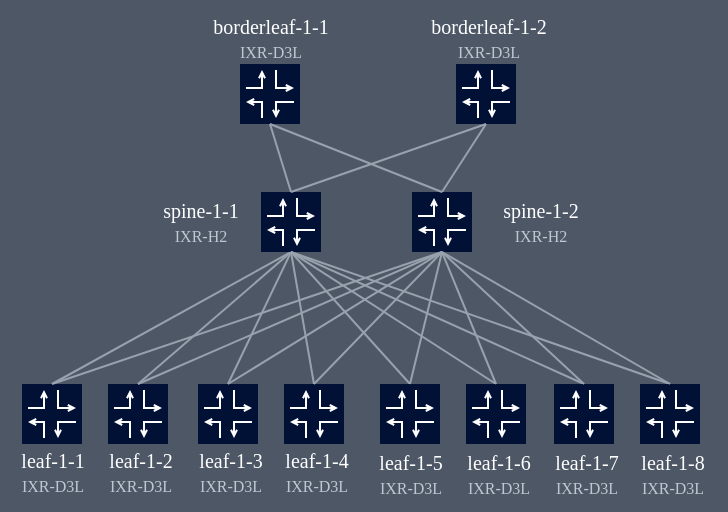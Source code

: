 <mxfile version="24.7.16">
  <diagram name="[0] topology" id="DtRPSw0Q84hj6Syw1lVk">
    <mxGraphModel dx="703" dy="392" grid="1" gridSize="1" guides="1" tooltips="1" connect="1" arrows="1" fold="1" page="1" pageScale="1" pageWidth="3300" pageHeight="4681" background="#4D5766" math="0" shadow="0">
      <root>
        <mxCell id="0" />
        <mxCell id="1" parent="0" />
        <mxCell id="O7J6RxFzi4Y3cEokYbyO-1" style="rounded=0;orthogonalLoop=1;jettySize=auto;html=1;exitX=0.5;exitY=0;exitDx=0;exitDy=0;startSize=6;endArrow=none;endFill=0;endSize=2;fontFamily=Manrope;fontSize=8;strokeColor=#98A2AE;fontSource=https%3A%2F%2Ffonts.googleapis.com%2Fcss%3Ffamily%3DManrope;entryX=0.5;entryY=1;entryDx=0;entryDy=0;" parent="1" source="O7J6RxFzi4Y3cEokYbyO-11" target="O7J6RxFzi4Y3cEokYbyO-23" edge="1">
          <mxGeometry relative="1" as="geometry">
            <mxPoint x="317" y="326" as="sourcePoint" />
            <mxPoint x="354" y="302" as="targetPoint" />
          </mxGeometry>
        </mxCell>
        <mxCell id="O7J6RxFzi4Y3cEokYbyO-2" style="rounded=0;orthogonalLoop=1;jettySize=auto;html=1;exitX=0.5;exitY=0;exitDx=0;exitDy=0;entryX=0.5;entryY=1;entryDx=0;entryDy=0;startSize=6;endArrow=none;endFill=0;endSize=2;fontFamily=Manrope;fontSize=8;strokeColor=#98A2AE;fontSource=https%3A%2F%2Ffonts.googleapis.com%2Fcss%3Ffamily%3DManrope;" parent="1" source="O7J6RxFzi4Y3cEokYbyO-5" target="O7J6RxFzi4Y3cEokYbyO-23" edge="1">
          <mxGeometry relative="1" as="geometry">
            <mxPoint x="319" y="328" as="sourcePoint" />
            <mxPoint x="341" y="304" as="targetPoint" />
          </mxGeometry>
        </mxCell>
        <mxCell id="O7J6RxFzi4Y3cEokYbyO-3" value="&lt;font&gt;leaf-1-1&lt;br&gt;&lt;font color=&quot;#bec8d2&quot; style=&quot;font-size: 8px&quot;&gt;IXR-D3L&lt;/font&gt;&lt;br&gt;&lt;/font&gt;" style="text;html=1;align=center;verticalAlign=middle;resizable=0;points=[];autosize=1;fontSize=10;fontFamily=Google Sans;fontStyle=0;fontColor=#FFFFFF;fontSource=https%3A%2F%2Ffonts.googleapis.com%2Fcss%3Ffamily%3DGoogle%2BSans;" parent="1" vertex="1">
          <mxGeometry x="322" y="383" width="52" height="37" as="geometry" />
        </mxCell>
        <mxCell id="O7J6RxFzi4Y3cEokYbyO-4" value="" style="group;fontFamily=Manrope;fontSource=https%3A%2F%2Ffonts.googleapis.com%2Fcss%3Ffamily%3DManrope;" parent="1" vertex="1" connectable="0">
          <mxGeometry x="376" y="358" width="30" height="30" as="geometry" />
        </mxCell>
        <mxCell id="O7J6RxFzi4Y3cEokYbyO-5" value="" style="whiteSpace=wrap;html=1;aspect=fixed;fillColor=#001135;strokeColor=none;connectable=1;allowArrows=1;fontFamily=Manrope;fontSource=https%3A%2F%2Ffonts.googleapis.com%2Fcss%3Ffamily%3DManrope;" parent="O7J6RxFzi4Y3cEokYbyO-4" vertex="1">
          <mxGeometry width="30" height="30" as="geometry" />
        </mxCell>
        <mxCell id="O7J6RxFzi4Y3cEokYbyO-6" value="" style="endArrow=open;html=1;edgeStyle=orthogonalEdgeStyle;rounded=0;endFill=0;startSize=6;endSize=2;strokeColor=#FFFFFF;fontFamily=Manrope;fontSource=https%3A%2F%2Ffonts.googleapis.com%2Fcss%3Ffamily%3DManrope;" parent="O7J6RxFzi4Y3cEokYbyO-4" edge="1">
          <mxGeometry width="50" height="50" relative="1" as="geometry">
            <mxPoint x="3" y="12" as="sourcePoint" />
            <mxPoint x="11" y="3" as="targetPoint" />
            <Array as="points">
              <mxPoint x="11" y="12" />
            </Array>
          </mxGeometry>
        </mxCell>
        <mxCell id="O7J6RxFzi4Y3cEokYbyO-7" value="" style="endArrow=open;html=1;edgeStyle=orthogonalEdgeStyle;rounded=0;endFill=0;startSize=6;endSize=2;strokeColor=#FFFFFF;fontFamily=Manrope;fontSource=https%3A%2F%2Ffonts.googleapis.com%2Fcss%3Ffamily%3DManrope;" parent="O7J6RxFzi4Y3cEokYbyO-4" edge="1">
          <mxGeometry width="50" height="50" relative="1" as="geometry">
            <mxPoint x="11" y="27" as="sourcePoint" />
            <mxPoint x="3" y="19" as="targetPoint" />
            <Array as="points">
              <mxPoint x="11" y="19" />
            </Array>
          </mxGeometry>
        </mxCell>
        <mxCell id="O7J6RxFzi4Y3cEokYbyO-8" value="" style="endArrow=open;html=1;edgeStyle=orthogonalEdgeStyle;rounded=0;endFill=0;startSize=6;endSize=2;strokeColor=#FFFFFF;fontFamily=Manrope;fontSource=https%3A%2F%2Ffonts.googleapis.com%2Fcss%3Ffamily%3DManrope;" parent="O7J6RxFzi4Y3cEokYbyO-4" edge="1">
          <mxGeometry width="50" height="50" relative="1" as="geometry">
            <mxPoint x="18" y="3" as="sourcePoint" />
            <mxPoint x="27" y="12" as="targetPoint" />
            <Array as="points">
              <mxPoint x="18" y="12" />
            </Array>
          </mxGeometry>
        </mxCell>
        <mxCell id="O7J6RxFzi4Y3cEokYbyO-9" value="" style="endArrow=open;html=1;edgeStyle=orthogonalEdgeStyle;rounded=0;endFill=0;startSize=6;endSize=2;strokeColor=#FFFFFF;fontFamily=Manrope;fontSource=https%3A%2F%2Ffonts.googleapis.com%2Fcss%3Ffamily%3DManrope;" parent="O7J6RxFzi4Y3cEokYbyO-4" edge="1">
          <mxGeometry width="50" height="50" relative="1" as="geometry">
            <mxPoint x="27" y="19" as="sourcePoint" />
            <mxPoint x="18" y="27" as="targetPoint" />
            <Array as="points">
              <mxPoint x="18" y="19" />
            </Array>
          </mxGeometry>
        </mxCell>
        <mxCell id="O7J6RxFzi4Y3cEokYbyO-10" value="" style="group" parent="1" vertex="1" connectable="0">
          <mxGeometry x="333" y="358" width="30" height="30" as="geometry" />
        </mxCell>
        <mxCell id="O7J6RxFzi4Y3cEokYbyO-11" value="" style="whiteSpace=wrap;html=1;aspect=fixed;fillColor=#001135;strokeColor=none;connectable=1;allowArrows=1;fontFamily=Manrope;fontSource=https%3A%2F%2Ffonts.googleapis.com%2Fcss%3Ffamily%3DManrope;" parent="O7J6RxFzi4Y3cEokYbyO-10" vertex="1">
          <mxGeometry width="30" height="30" as="geometry" />
        </mxCell>
        <mxCell id="O7J6RxFzi4Y3cEokYbyO-12" value="" style="endArrow=open;html=1;edgeStyle=orthogonalEdgeStyle;rounded=0;endFill=0;startSize=6;endSize=2;strokeColor=#FFFFFF;fontFamily=Manrope;fontSource=https%3A%2F%2Ffonts.googleapis.com%2Fcss%3Ffamily%3DManrope;" parent="O7J6RxFzi4Y3cEokYbyO-10" edge="1">
          <mxGeometry width="50" height="50" as="geometry">
            <mxPoint x="3" y="12" as="sourcePoint" />
            <mxPoint x="11" y="3" as="targetPoint" />
            <Array as="points">
              <mxPoint x="11" y="12" />
            </Array>
          </mxGeometry>
        </mxCell>
        <mxCell id="O7J6RxFzi4Y3cEokYbyO-13" value="" style="endArrow=open;html=1;edgeStyle=orthogonalEdgeStyle;rounded=0;endFill=0;startSize=6;endSize=2;strokeColor=#FFFFFF;fontFamily=Manrope;fontSource=https%3A%2F%2Ffonts.googleapis.com%2Fcss%3Ffamily%3DManrope;" parent="O7J6RxFzi4Y3cEokYbyO-10" edge="1">
          <mxGeometry width="50" height="50" as="geometry">
            <mxPoint x="11" y="27" as="sourcePoint" />
            <mxPoint x="3" y="19" as="targetPoint" />
            <Array as="points">
              <mxPoint x="11" y="19" />
            </Array>
          </mxGeometry>
        </mxCell>
        <mxCell id="O7J6RxFzi4Y3cEokYbyO-14" value="" style="endArrow=open;html=1;edgeStyle=orthogonalEdgeStyle;rounded=0;endFill=0;startSize=6;endSize=2;strokeColor=#FFFFFF;fontFamily=Manrope;fontSource=https%3A%2F%2Ffonts.googleapis.com%2Fcss%3Ffamily%3DManrope;" parent="O7J6RxFzi4Y3cEokYbyO-10" edge="1">
          <mxGeometry width="50" height="50" as="geometry">
            <mxPoint x="18" y="3" as="sourcePoint" />
            <mxPoint x="27" y="12" as="targetPoint" />
            <Array as="points">
              <mxPoint x="18" y="12" />
            </Array>
          </mxGeometry>
        </mxCell>
        <mxCell id="O7J6RxFzi4Y3cEokYbyO-15" value="" style="endArrow=open;html=1;edgeStyle=orthogonalEdgeStyle;rounded=0;endFill=0;startSize=6;endSize=2;strokeColor=#FFFFFF;fontFamily=Manrope;fontSource=https%3A%2F%2Ffonts.googleapis.com%2Fcss%3Ffamily%3DManrope;" parent="O7J6RxFzi4Y3cEokYbyO-10" edge="1">
          <mxGeometry width="50" height="50" as="geometry">
            <mxPoint x="27" y="19" as="sourcePoint" />
            <mxPoint x="18" y="27" as="targetPoint" />
            <Array as="points">
              <mxPoint x="18" y="19" />
            </Array>
          </mxGeometry>
        </mxCell>
        <mxCell id="O7J6RxFzi4Y3cEokYbyO-16" value="&lt;font&gt;leaf-1-2&lt;br&gt;&lt;font color=&quot;#bec8d2&quot; style=&quot;font-size: 8px&quot;&gt;IXR-D3L&lt;/font&gt;&lt;br&gt;&lt;/font&gt;" style="text;html=1;align=center;verticalAlign=middle;resizable=0;points=[];autosize=1;fontSize=10;fontFamily=Google Sans;fontStyle=0;fontColor=#FFFFFF;fontSource=https%3A%2F%2Ffonts.googleapis.com%2Fcss%3Ffamily%3DGoogle%2BSans;" parent="1" vertex="1">
          <mxGeometry x="365" y="383" width="53" height="37" as="geometry" />
        </mxCell>
        <mxCell id="O7J6RxFzi4Y3cEokYbyO-17" value="&lt;font&gt;spine-1-1&lt;br&gt;&lt;span style=&quot;color: rgb(190 , 200 , 210)&quot;&gt;&lt;font style=&quot;font-size: 8px&quot;&gt;IXR-H2&lt;/font&gt;&lt;/span&gt;&lt;br&gt;&lt;/font&gt;" style="text;html=1;align=center;verticalAlign=middle;resizable=0;points=[];autosize=1;fontSize=10;fontFamily=Google Sans;fontStyle=0;fontColor=#FFFFFF;connectable=0;fontSource=https%3A%2F%2Ffonts.googleapis.com%2Fcss%3Ffamily%3DGoogle%2BSans;" parent="1" vertex="1">
          <mxGeometry x="392" y="258.5" width="59" height="37" as="geometry" />
        </mxCell>
        <mxCell id="O7J6RxFzi4Y3cEokYbyO-22" value="" style="group;fontFamily=Manrope;fontSource=https%3A%2F%2Ffonts.googleapis.com%2Fcss%3Ffamily%3DManrope;" parent="1" vertex="1" connectable="0">
          <mxGeometry x="452.5" y="262" width="30" height="30" as="geometry" />
        </mxCell>
        <mxCell id="O7J6RxFzi4Y3cEokYbyO-23" value="" style="whiteSpace=wrap;html=1;aspect=fixed;fillColor=#001135;strokeColor=none;connectable=1;allowArrows=1;fontFamily=Manrope;fontSource=https%3A%2F%2Ffonts.googleapis.com%2Fcss%3Ffamily%3DManrope;" parent="O7J6RxFzi4Y3cEokYbyO-22" vertex="1">
          <mxGeometry width="30" height="30" as="geometry" />
        </mxCell>
        <mxCell id="O7J6RxFzi4Y3cEokYbyO-24" value="" style="endArrow=open;html=1;edgeStyle=orthogonalEdgeStyle;rounded=0;endFill=0;startSize=6;endSize=2;strokeColor=#FFFFFF;fontFamily=Manrope;fontSource=https%3A%2F%2Ffonts.googleapis.com%2Fcss%3Ffamily%3DManrope;" parent="O7J6RxFzi4Y3cEokYbyO-22" edge="1">
          <mxGeometry width="50" height="50" relative="1" as="geometry">
            <mxPoint x="3" y="12" as="sourcePoint" />
            <mxPoint x="11" y="3" as="targetPoint" />
            <Array as="points">
              <mxPoint x="11" y="12" />
            </Array>
          </mxGeometry>
        </mxCell>
        <mxCell id="O7J6RxFzi4Y3cEokYbyO-25" value="" style="endArrow=open;html=1;edgeStyle=orthogonalEdgeStyle;rounded=0;endFill=0;startSize=6;endSize=2;strokeColor=#FFFFFF;fontFamily=Manrope;fontSource=https%3A%2F%2Ffonts.googleapis.com%2Fcss%3Ffamily%3DManrope;" parent="O7J6RxFzi4Y3cEokYbyO-22" edge="1">
          <mxGeometry width="50" height="50" relative="1" as="geometry">
            <mxPoint x="11" y="27" as="sourcePoint" />
            <mxPoint x="3" y="19" as="targetPoint" />
            <Array as="points">
              <mxPoint x="11" y="19" />
            </Array>
          </mxGeometry>
        </mxCell>
        <mxCell id="O7J6RxFzi4Y3cEokYbyO-26" value="" style="endArrow=open;html=1;edgeStyle=orthogonalEdgeStyle;rounded=0;endFill=0;startSize=6;endSize=2;strokeColor=#FFFFFF;fontFamily=Manrope;fontSource=https%3A%2F%2Ffonts.googleapis.com%2Fcss%3Ffamily%3DManrope;" parent="O7J6RxFzi4Y3cEokYbyO-22" edge="1">
          <mxGeometry width="50" height="50" relative="1" as="geometry">
            <mxPoint x="18" y="3" as="sourcePoint" />
            <mxPoint x="27" y="12" as="targetPoint" />
            <Array as="points">
              <mxPoint x="18" y="12" />
            </Array>
          </mxGeometry>
        </mxCell>
        <mxCell id="O7J6RxFzi4Y3cEokYbyO-27" value="" style="endArrow=open;html=1;edgeStyle=orthogonalEdgeStyle;rounded=0;endFill=0;startSize=6;endSize=2;strokeColor=#FFFFFF;fontFamily=Manrope;fontSource=https%3A%2F%2Ffonts.googleapis.com%2Fcss%3Ffamily%3DManrope;" parent="O7J6RxFzi4Y3cEokYbyO-22" edge="1">
          <mxGeometry width="50" height="50" relative="1" as="geometry">
            <mxPoint x="27" y="19" as="sourcePoint" />
            <mxPoint x="18" y="27" as="targetPoint" />
            <Array as="points">
              <mxPoint x="18" y="19" />
            </Array>
          </mxGeometry>
        </mxCell>
        <mxCell id="PKN2uMzNFS85pz4shLRP-1" value="&lt;font&gt;spine-1-2&lt;br&gt;&lt;span style=&quot;color: rgb(190 , 200 , 210)&quot;&gt;&lt;font style=&quot;font-size: 8px&quot;&gt;IXR-H2&lt;/font&gt;&lt;/span&gt;&lt;br&gt;&lt;/font&gt;" style="text;html=1;align=center;verticalAlign=middle;resizable=0;points=[];autosize=1;fontSize=10;fontFamily=Google Sans;fontStyle=0;fontColor=#FFFFFF;connectable=0;fontSource=https%3A%2F%2Ffonts.googleapis.com%2Fcss%3Ffamily%3DGoogle%2BSans;" vertex="1" parent="1">
          <mxGeometry x="561" y="258.5" width="61" height="37" as="geometry" />
        </mxCell>
        <mxCell id="PKN2uMzNFS85pz4shLRP-2" value="" style="group;fontFamily=Manrope;fontSource=https%3A%2F%2Ffonts.googleapis.com%2Fcss%3Ffamily%3DManrope;" vertex="1" connectable="0" parent="1">
          <mxGeometry x="528" y="262" width="30" height="30" as="geometry" />
        </mxCell>
        <mxCell id="PKN2uMzNFS85pz4shLRP-3" value="" style="whiteSpace=wrap;html=1;aspect=fixed;fillColor=#001135;strokeColor=none;connectable=1;allowArrows=1;fontFamily=Manrope;fontSource=https%3A%2F%2Ffonts.googleapis.com%2Fcss%3Ffamily%3DManrope;" vertex="1" parent="PKN2uMzNFS85pz4shLRP-2">
          <mxGeometry width="30" height="30" as="geometry" />
        </mxCell>
        <mxCell id="PKN2uMzNFS85pz4shLRP-4" value="" style="endArrow=open;html=1;edgeStyle=orthogonalEdgeStyle;rounded=0;endFill=0;startSize=6;endSize=2;strokeColor=#FFFFFF;fontFamily=Manrope;fontSource=https%3A%2F%2Ffonts.googleapis.com%2Fcss%3Ffamily%3DManrope;" edge="1" parent="PKN2uMzNFS85pz4shLRP-2">
          <mxGeometry width="50" height="50" relative="1" as="geometry">
            <mxPoint x="3" y="12" as="sourcePoint" />
            <mxPoint x="11" y="3" as="targetPoint" />
            <Array as="points">
              <mxPoint x="11" y="12" />
            </Array>
          </mxGeometry>
        </mxCell>
        <mxCell id="PKN2uMzNFS85pz4shLRP-5" value="" style="endArrow=open;html=1;edgeStyle=orthogonalEdgeStyle;rounded=0;endFill=0;startSize=6;endSize=2;strokeColor=#FFFFFF;fontFamily=Manrope;fontSource=https%3A%2F%2Ffonts.googleapis.com%2Fcss%3Ffamily%3DManrope;" edge="1" parent="PKN2uMzNFS85pz4shLRP-2">
          <mxGeometry width="50" height="50" relative="1" as="geometry">
            <mxPoint x="11" y="27" as="sourcePoint" />
            <mxPoint x="3" y="19" as="targetPoint" />
            <Array as="points">
              <mxPoint x="11" y="19" />
            </Array>
          </mxGeometry>
        </mxCell>
        <mxCell id="PKN2uMzNFS85pz4shLRP-6" value="" style="endArrow=open;html=1;edgeStyle=orthogonalEdgeStyle;rounded=0;endFill=0;startSize=6;endSize=2;strokeColor=#FFFFFF;fontFamily=Manrope;fontSource=https%3A%2F%2Ffonts.googleapis.com%2Fcss%3Ffamily%3DManrope;" edge="1" parent="PKN2uMzNFS85pz4shLRP-2">
          <mxGeometry width="50" height="50" relative="1" as="geometry">
            <mxPoint x="18" y="3" as="sourcePoint" />
            <mxPoint x="27" y="12" as="targetPoint" />
            <Array as="points">
              <mxPoint x="18" y="12" />
            </Array>
          </mxGeometry>
        </mxCell>
        <mxCell id="PKN2uMzNFS85pz4shLRP-7" value="" style="endArrow=open;html=1;edgeStyle=orthogonalEdgeStyle;rounded=0;endFill=0;startSize=6;endSize=2;strokeColor=#FFFFFF;fontFamily=Manrope;fontSource=https%3A%2F%2Ffonts.googleapis.com%2Fcss%3Ffamily%3DManrope;" edge="1" parent="PKN2uMzNFS85pz4shLRP-2">
          <mxGeometry width="50" height="50" relative="1" as="geometry">
            <mxPoint x="27" y="19" as="sourcePoint" />
            <mxPoint x="18" y="27" as="targetPoint" />
            <Array as="points">
              <mxPoint x="18" y="19" />
            </Array>
          </mxGeometry>
        </mxCell>
        <mxCell id="PKN2uMzNFS85pz4shLRP-22" style="rounded=0;orthogonalLoop=1;jettySize=auto;html=1;exitX=0.5;exitY=0;exitDx=0;exitDy=0;startSize=6;endArrow=none;endFill=0;endSize=2;fontFamily=Manrope;fontSize=8;strokeColor=#98A2AE;fontSource=https%3A%2F%2Ffonts.googleapis.com%2Fcss%3Ffamily%3DManrope;entryX=0.5;entryY=1;entryDx=0;entryDy=0;" edge="1" parent="1" source="PKN2uMzNFS85pz4shLRP-32" target="O7J6RxFzi4Y3cEokYbyO-23">
          <mxGeometry relative="1" as="geometry">
            <mxPoint x="409" y="326" as="sourcePoint" />
            <mxPoint x="465" y="302" as="targetPoint" />
          </mxGeometry>
        </mxCell>
        <mxCell id="PKN2uMzNFS85pz4shLRP-23" style="rounded=0;orthogonalLoop=1;jettySize=auto;html=1;exitX=0.5;exitY=0;exitDx=0;exitDy=0;entryX=0.5;entryY=1;entryDx=0;entryDy=0;startSize=6;endArrow=none;endFill=0;endSize=2;fontFamily=Manrope;fontSize=8;strokeColor=#98A2AE;fontSource=https%3A%2F%2Ffonts.googleapis.com%2Fcss%3Ffamily%3DManrope;" edge="1" parent="1" source="PKN2uMzNFS85pz4shLRP-26" target="O7J6RxFzi4Y3cEokYbyO-23">
          <mxGeometry relative="1" as="geometry">
            <mxPoint x="411" y="328" as="sourcePoint" />
            <mxPoint x="465" y="302" as="targetPoint" />
          </mxGeometry>
        </mxCell>
        <mxCell id="PKN2uMzNFS85pz4shLRP-24" value="&lt;font&gt;leaf-1-3&lt;br&gt;&lt;font color=&quot;#bec8d2&quot; style=&quot;font-size: 8px&quot;&gt;IXR-D3L&lt;/font&gt;&lt;br&gt;&lt;/font&gt;" style="text;html=1;align=center;verticalAlign=middle;resizable=0;points=[];autosize=1;fontSize=10;fontFamily=Google Sans;fontStyle=0;fontColor=#FFFFFF;fontSource=https%3A%2F%2Ffonts.googleapis.com%2Fcss%3Ffamily%3DGoogle%2BSans;" vertex="1" parent="1">
          <mxGeometry x="410" y="383" width="53" height="37" as="geometry" />
        </mxCell>
        <mxCell id="PKN2uMzNFS85pz4shLRP-25" value="" style="group;fontFamily=Manrope;fontSource=https%3A%2F%2Ffonts.googleapis.com%2Fcss%3Ffamily%3DManrope;" vertex="1" connectable="0" parent="1">
          <mxGeometry x="464" y="358" width="30" height="30" as="geometry" />
        </mxCell>
        <mxCell id="PKN2uMzNFS85pz4shLRP-26" value="" style="whiteSpace=wrap;html=1;aspect=fixed;fillColor=#001135;strokeColor=none;connectable=1;allowArrows=1;fontFamily=Manrope;fontSource=https%3A%2F%2Ffonts.googleapis.com%2Fcss%3Ffamily%3DManrope;" vertex="1" parent="PKN2uMzNFS85pz4shLRP-25">
          <mxGeometry width="30" height="30" as="geometry" />
        </mxCell>
        <mxCell id="PKN2uMzNFS85pz4shLRP-27" value="" style="endArrow=open;html=1;edgeStyle=orthogonalEdgeStyle;rounded=0;endFill=0;startSize=6;endSize=2;strokeColor=#FFFFFF;fontFamily=Manrope;fontSource=https%3A%2F%2Ffonts.googleapis.com%2Fcss%3Ffamily%3DManrope;" edge="1" parent="PKN2uMzNFS85pz4shLRP-25">
          <mxGeometry width="50" height="50" relative="1" as="geometry">
            <mxPoint x="3" y="12" as="sourcePoint" />
            <mxPoint x="11" y="3" as="targetPoint" />
            <Array as="points">
              <mxPoint x="11" y="12" />
            </Array>
          </mxGeometry>
        </mxCell>
        <mxCell id="PKN2uMzNFS85pz4shLRP-28" value="" style="endArrow=open;html=1;edgeStyle=orthogonalEdgeStyle;rounded=0;endFill=0;startSize=6;endSize=2;strokeColor=#FFFFFF;fontFamily=Manrope;fontSource=https%3A%2F%2Ffonts.googleapis.com%2Fcss%3Ffamily%3DManrope;" edge="1" parent="PKN2uMzNFS85pz4shLRP-25">
          <mxGeometry width="50" height="50" relative="1" as="geometry">
            <mxPoint x="11" y="27" as="sourcePoint" />
            <mxPoint x="3" y="19" as="targetPoint" />
            <Array as="points">
              <mxPoint x="11" y="19" />
            </Array>
          </mxGeometry>
        </mxCell>
        <mxCell id="PKN2uMzNFS85pz4shLRP-29" value="" style="endArrow=open;html=1;edgeStyle=orthogonalEdgeStyle;rounded=0;endFill=0;startSize=6;endSize=2;strokeColor=#FFFFFF;fontFamily=Manrope;fontSource=https%3A%2F%2Ffonts.googleapis.com%2Fcss%3Ffamily%3DManrope;" edge="1" parent="PKN2uMzNFS85pz4shLRP-25">
          <mxGeometry width="50" height="50" relative="1" as="geometry">
            <mxPoint x="18" y="3" as="sourcePoint" />
            <mxPoint x="27" y="12" as="targetPoint" />
            <Array as="points">
              <mxPoint x="18" y="12" />
            </Array>
          </mxGeometry>
        </mxCell>
        <mxCell id="PKN2uMzNFS85pz4shLRP-30" value="" style="endArrow=open;html=1;edgeStyle=orthogonalEdgeStyle;rounded=0;endFill=0;startSize=6;endSize=2;strokeColor=#FFFFFF;fontFamily=Manrope;fontSource=https%3A%2F%2Ffonts.googleapis.com%2Fcss%3Ffamily%3DManrope;" edge="1" parent="PKN2uMzNFS85pz4shLRP-25">
          <mxGeometry width="50" height="50" relative="1" as="geometry">
            <mxPoint x="27" y="19" as="sourcePoint" />
            <mxPoint x="18" y="27" as="targetPoint" />
            <Array as="points">
              <mxPoint x="18" y="19" />
            </Array>
          </mxGeometry>
        </mxCell>
        <mxCell id="PKN2uMzNFS85pz4shLRP-31" value="" style="group" vertex="1" connectable="0" parent="1">
          <mxGeometry x="421" y="358" width="30" height="30" as="geometry" />
        </mxCell>
        <mxCell id="PKN2uMzNFS85pz4shLRP-32" value="" style="whiteSpace=wrap;html=1;aspect=fixed;fillColor=#001135;strokeColor=none;connectable=1;allowArrows=1;fontFamily=Manrope;fontSource=https%3A%2F%2Ffonts.googleapis.com%2Fcss%3Ffamily%3DManrope;" vertex="1" parent="PKN2uMzNFS85pz4shLRP-31">
          <mxGeometry width="30" height="30" as="geometry" />
        </mxCell>
        <mxCell id="PKN2uMzNFS85pz4shLRP-33" value="" style="endArrow=open;html=1;edgeStyle=orthogonalEdgeStyle;rounded=0;endFill=0;startSize=6;endSize=2;strokeColor=#FFFFFF;fontFamily=Manrope;fontSource=https%3A%2F%2Ffonts.googleapis.com%2Fcss%3Ffamily%3DManrope;" edge="1" parent="PKN2uMzNFS85pz4shLRP-31">
          <mxGeometry width="50" height="50" as="geometry">
            <mxPoint x="3" y="12" as="sourcePoint" />
            <mxPoint x="11" y="3" as="targetPoint" />
            <Array as="points">
              <mxPoint x="11" y="12" />
            </Array>
          </mxGeometry>
        </mxCell>
        <mxCell id="PKN2uMzNFS85pz4shLRP-34" value="" style="endArrow=open;html=1;edgeStyle=orthogonalEdgeStyle;rounded=0;endFill=0;startSize=6;endSize=2;strokeColor=#FFFFFF;fontFamily=Manrope;fontSource=https%3A%2F%2Ffonts.googleapis.com%2Fcss%3Ffamily%3DManrope;" edge="1" parent="PKN2uMzNFS85pz4shLRP-31">
          <mxGeometry width="50" height="50" as="geometry">
            <mxPoint x="11" y="27" as="sourcePoint" />
            <mxPoint x="3" y="19" as="targetPoint" />
            <Array as="points">
              <mxPoint x="11" y="19" />
            </Array>
          </mxGeometry>
        </mxCell>
        <mxCell id="PKN2uMzNFS85pz4shLRP-35" value="" style="endArrow=open;html=1;edgeStyle=orthogonalEdgeStyle;rounded=0;endFill=0;startSize=6;endSize=2;strokeColor=#FFFFFF;fontFamily=Manrope;fontSource=https%3A%2F%2Ffonts.googleapis.com%2Fcss%3Ffamily%3DManrope;" edge="1" parent="PKN2uMzNFS85pz4shLRP-31">
          <mxGeometry width="50" height="50" as="geometry">
            <mxPoint x="18" y="3" as="sourcePoint" />
            <mxPoint x="27" y="12" as="targetPoint" />
            <Array as="points">
              <mxPoint x="18" y="12" />
            </Array>
          </mxGeometry>
        </mxCell>
        <mxCell id="PKN2uMzNFS85pz4shLRP-36" value="" style="endArrow=open;html=1;edgeStyle=orthogonalEdgeStyle;rounded=0;endFill=0;startSize=6;endSize=2;strokeColor=#FFFFFF;fontFamily=Manrope;fontSource=https%3A%2F%2Ffonts.googleapis.com%2Fcss%3Ffamily%3DManrope;" edge="1" parent="PKN2uMzNFS85pz4shLRP-31">
          <mxGeometry width="50" height="50" as="geometry">
            <mxPoint x="27" y="19" as="sourcePoint" />
            <mxPoint x="18" y="27" as="targetPoint" />
            <Array as="points">
              <mxPoint x="18" y="19" />
            </Array>
          </mxGeometry>
        </mxCell>
        <mxCell id="PKN2uMzNFS85pz4shLRP-37" value="&lt;font&gt;leaf-1-4&lt;br&gt;&lt;font color=&quot;#bec8d2&quot; style=&quot;font-size: 8px&quot;&gt;IXR-D3L&lt;/font&gt;&lt;br&gt;&lt;/font&gt;" style="text;html=1;align=center;verticalAlign=middle;resizable=0;points=[];autosize=1;fontSize=10;fontFamily=Google Sans;fontStyle=0;fontColor=#FFFFFF;fontSource=https%3A%2F%2Ffonts.googleapis.com%2Fcss%3Ffamily%3DGoogle%2BSans;" vertex="1" parent="1">
          <mxGeometry x="453" y="383" width="54" height="37" as="geometry" />
        </mxCell>
        <mxCell id="PKN2uMzNFS85pz4shLRP-38" style="rounded=0;orthogonalLoop=1;jettySize=auto;html=1;exitX=0.5;exitY=0;exitDx=0;exitDy=0;startSize=6;endArrow=none;endFill=0;endSize=2;fontFamily=Manrope;fontSize=8;strokeColor=#98A2AE;fontSource=https%3A%2F%2Ffonts.googleapis.com%2Fcss%3Ffamily%3DManrope;entryX=0.5;entryY=1;entryDx=0;entryDy=0;" edge="1" parent="1" source="PKN2uMzNFS85pz4shLRP-48" target="O7J6RxFzi4Y3cEokYbyO-23">
          <mxGeometry relative="1" as="geometry">
            <mxPoint x="505" y="327" as="sourcePoint" />
            <mxPoint x="561" y="303" as="targetPoint" />
          </mxGeometry>
        </mxCell>
        <mxCell id="PKN2uMzNFS85pz4shLRP-39" style="rounded=0;orthogonalLoop=1;jettySize=auto;html=1;exitX=0.5;exitY=0;exitDx=0;exitDy=0;entryX=0.5;entryY=1;entryDx=0;entryDy=0;startSize=6;endArrow=none;endFill=0;endSize=2;fontFamily=Manrope;fontSize=8;strokeColor=#98A2AE;fontSource=https%3A%2F%2Ffonts.googleapis.com%2Fcss%3Ffamily%3DManrope;" edge="1" parent="1" source="PKN2uMzNFS85pz4shLRP-42" target="O7J6RxFzi4Y3cEokYbyO-23">
          <mxGeometry relative="1" as="geometry">
            <mxPoint x="507" y="329" as="sourcePoint" />
            <mxPoint x="561" y="303" as="targetPoint" />
          </mxGeometry>
        </mxCell>
        <mxCell id="PKN2uMzNFS85pz4shLRP-40" value="&lt;font&gt;leaf-1-5&lt;br&gt;&lt;font color=&quot;#bec8d2&quot; style=&quot;font-size: 8px&quot;&gt;IXR-D3L&lt;/font&gt;&lt;br&gt;&lt;/font&gt;" style="text;html=1;align=center;verticalAlign=middle;resizable=0;points=[];autosize=1;fontSize=10;fontFamily=Google Sans;fontStyle=0;fontColor=#FFFFFF;fontSource=https%3A%2F%2Ffonts.googleapis.com%2Fcss%3Ffamily%3DGoogle%2BSans;" vertex="1" parent="1">
          <mxGeometry x="500" y="384" width="54" height="37" as="geometry" />
        </mxCell>
        <mxCell id="PKN2uMzNFS85pz4shLRP-41" value="" style="group;fontFamily=Manrope;fontSource=https%3A%2F%2Ffonts.googleapis.com%2Fcss%3Ffamily%3DManrope;" vertex="1" connectable="0" parent="1">
          <mxGeometry x="555" y="358" width="30" height="30" as="geometry" />
        </mxCell>
        <mxCell id="PKN2uMzNFS85pz4shLRP-42" value="" style="whiteSpace=wrap;html=1;aspect=fixed;fillColor=#001135;strokeColor=none;connectable=1;allowArrows=1;fontFamily=Manrope;fontSource=https%3A%2F%2Ffonts.googleapis.com%2Fcss%3Ffamily%3DManrope;" vertex="1" parent="PKN2uMzNFS85pz4shLRP-41">
          <mxGeometry width="30" height="30" as="geometry" />
        </mxCell>
        <mxCell id="PKN2uMzNFS85pz4shLRP-43" value="" style="endArrow=open;html=1;edgeStyle=orthogonalEdgeStyle;rounded=0;endFill=0;startSize=6;endSize=2;strokeColor=#FFFFFF;fontFamily=Manrope;fontSource=https%3A%2F%2Ffonts.googleapis.com%2Fcss%3Ffamily%3DManrope;" edge="1" parent="PKN2uMzNFS85pz4shLRP-41">
          <mxGeometry width="50" height="50" relative="1" as="geometry">
            <mxPoint x="3" y="12" as="sourcePoint" />
            <mxPoint x="11" y="3" as="targetPoint" />
            <Array as="points">
              <mxPoint x="11" y="12" />
            </Array>
          </mxGeometry>
        </mxCell>
        <mxCell id="PKN2uMzNFS85pz4shLRP-44" value="" style="endArrow=open;html=1;edgeStyle=orthogonalEdgeStyle;rounded=0;endFill=0;startSize=6;endSize=2;strokeColor=#FFFFFF;fontFamily=Manrope;fontSource=https%3A%2F%2Ffonts.googleapis.com%2Fcss%3Ffamily%3DManrope;" edge="1" parent="PKN2uMzNFS85pz4shLRP-41">
          <mxGeometry width="50" height="50" relative="1" as="geometry">
            <mxPoint x="11" y="27" as="sourcePoint" />
            <mxPoint x="3" y="19" as="targetPoint" />
            <Array as="points">
              <mxPoint x="11" y="19" />
            </Array>
          </mxGeometry>
        </mxCell>
        <mxCell id="PKN2uMzNFS85pz4shLRP-45" value="" style="endArrow=open;html=1;edgeStyle=orthogonalEdgeStyle;rounded=0;endFill=0;startSize=6;endSize=2;strokeColor=#FFFFFF;fontFamily=Manrope;fontSource=https%3A%2F%2Ffonts.googleapis.com%2Fcss%3Ffamily%3DManrope;" edge="1" parent="PKN2uMzNFS85pz4shLRP-41">
          <mxGeometry width="50" height="50" relative="1" as="geometry">
            <mxPoint x="18" y="3" as="sourcePoint" />
            <mxPoint x="27" y="12" as="targetPoint" />
            <Array as="points">
              <mxPoint x="18" y="12" />
            </Array>
          </mxGeometry>
        </mxCell>
        <mxCell id="PKN2uMzNFS85pz4shLRP-46" value="" style="endArrow=open;html=1;edgeStyle=orthogonalEdgeStyle;rounded=0;endFill=0;startSize=6;endSize=2;strokeColor=#FFFFFF;fontFamily=Manrope;fontSource=https%3A%2F%2Ffonts.googleapis.com%2Fcss%3Ffamily%3DManrope;" edge="1" parent="PKN2uMzNFS85pz4shLRP-41">
          <mxGeometry width="50" height="50" relative="1" as="geometry">
            <mxPoint x="27" y="19" as="sourcePoint" />
            <mxPoint x="18" y="27" as="targetPoint" />
            <Array as="points">
              <mxPoint x="18" y="19" />
            </Array>
          </mxGeometry>
        </mxCell>
        <mxCell id="PKN2uMzNFS85pz4shLRP-47" value="" style="group" vertex="1" connectable="0" parent="1">
          <mxGeometry x="512" y="358" width="30" height="30" as="geometry" />
        </mxCell>
        <mxCell id="PKN2uMzNFS85pz4shLRP-48" value="" style="whiteSpace=wrap;html=1;aspect=fixed;fillColor=#001135;strokeColor=none;connectable=1;allowArrows=1;fontFamily=Manrope;fontSource=https%3A%2F%2Ffonts.googleapis.com%2Fcss%3Ffamily%3DManrope;" vertex="1" parent="PKN2uMzNFS85pz4shLRP-47">
          <mxGeometry width="30" height="30" as="geometry" />
        </mxCell>
        <mxCell id="PKN2uMzNFS85pz4shLRP-49" value="" style="endArrow=open;html=1;edgeStyle=orthogonalEdgeStyle;rounded=0;endFill=0;startSize=6;endSize=2;strokeColor=#FFFFFF;fontFamily=Manrope;fontSource=https%3A%2F%2Ffonts.googleapis.com%2Fcss%3Ffamily%3DManrope;" edge="1" parent="PKN2uMzNFS85pz4shLRP-47">
          <mxGeometry width="50" height="50" as="geometry">
            <mxPoint x="3" y="12" as="sourcePoint" />
            <mxPoint x="11" y="3" as="targetPoint" />
            <Array as="points">
              <mxPoint x="11" y="12" />
            </Array>
          </mxGeometry>
        </mxCell>
        <mxCell id="PKN2uMzNFS85pz4shLRP-50" value="" style="endArrow=open;html=1;edgeStyle=orthogonalEdgeStyle;rounded=0;endFill=0;startSize=6;endSize=2;strokeColor=#FFFFFF;fontFamily=Manrope;fontSource=https%3A%2F%2Ffonts.googleapis.com%2Fcss%3Ffamily%3DManrope;" edge="1" parent="PKN2uMzNFS85pz4shLRP-47">
          <mxGeometry width="50" height="50" as="geometry">
            <mxPoint x="11" y="27" as="sourcePoint" />
            <mxPoint x="3" y="19" as="targetPoint" />
            <Array as="points">
              <mxPoint x="11" y="19" />
            </Array>
          </mxGeometry>
        </mxCell>
        <mxCell id="PKN2uMzNFS85pz4shLRP-51" value="" style="endArrow=open;html=1;edgeStyle=orthogonalEdgeStyle;rounded=0;endFill=0;startSize=6;endSize=2;strokeColor=#FFFFFF;fontFamily=Manrope;fontSource=https%3A%2F%2Ffonts.googleapis.com%2Fcss%3Ffamily%3DManrope;" edge="1" parent="PKN2uMzNFS85pz4shLRP-47">
          <mxGeometry width="50" height="50" as="geometry">
            <mxPoint x="18" y="3" as="sourcePoint" />
            <mxPoint x="27" y="12" as="targetPoint" />
            <Array as="points">
              <mxPoint x="18" y="12" />
            </Array>
          </mxGeometry>
        </mxCell>
        <mxCell id="PKN2uMzNFS85pz4shLRP-52" value="" style="endArrow=open;html=1;edgeStyle=orthogonalEdgeStyle;rounded=0;endFill=0;startSize=6;endSize=2;strokeColor=#FFFFFF;fontFamily=Manrope;fontSource=https%3A%2F%2Ffonts.googleapis.com%2Fcss%3Ffamily%3DManrope;" edge="1" parent="PKN2uMzNFS85pz4shLRP-47">
          <mxGeometry width="50" height="50" as="geometry">
            <mxPoint x="27" y="19" as="sourcePoint" />
            <mxPoint x="18" y="27" as="targetPoint" />
            <Array as="points">
              <mxPoint x="18" y="19" />
            </Array>
          </mxGeometry>
        </mxCell>
        <mxCell id="PKN2uMzNFS85pz4shLRP-53" value="&lt;font&gt;leaf-1-6&lt;br&gt;&lt;font color=&quot;#bec8d2&quot; style=&quot;font-size: 8px&quot;&gt;IXR-D3L&lt;/font&gt;&lt;br&gt;&lt;/font&gt;" style="text;html=1;align=center;verticalAlign=middle;resizable=0;points=[];autosize=1;fontSize=10;fontFamily=Google Sans;fontStyle=0;fontColor=#FFFFFF;fontSource=https%3A%2F%2Ffonts.googleapis.com%2Fcss%3Ffamily%3DGoogle%2BSans;" vertex="1" parent="1">
          <mxGeometry x="544" y="384" width="54" height="37" as="geometry" />
        </mxCell>
        <mxCell id="PKN2uMzNFS85pz4shLRP-54" style="rounded=0;orthogonalLoop=1;jettySize=auto;html=1;exitX=0.5;exitY=0;exitDx=0;exitDy=0;startSize=6;endArrow=none;endFill=0;endSize=2;fontFamily=Manrope;fontSize=8;strokeColor=#98A2AE;fontSource=https%3A%2F%2Ffonts.googleapis.com%2Fcss%3Ffamily%3DManrope;entryX=0.5;entryY=1;entryDx=0;entryDy=0;" edge="1" parent="1" source="PKN2uMzNFS85pz4shLRP-64" target="O7J6RxFzi4Y3cEokYbyO-23">
          <mxGeometry relative="1" as="geometry">
            <mxPoint x="607" y="327" as="sourcePoint" />
            <mxPoint x="663" y="303" as="targetPoint" />
          </mxGeometry>
        </mxCell>
        <mxCell id="PKN2uMzNFS85pz4shLRP-55" style="rounded=0;orthogonalLoop=1;jettySize=auto;html=1;exitX=0.5;exitY=0;exitDx=0;exitDy=0;entryX=0.5;entryY=1;entryDx=0;entryDy=0;startSize=6;endArrow=none;endFill=0;endSize=2;fontFamily=Manrope;fontSize=8;strokeColor=#98A2AE;fontSource=https%3A%2F%2Ffonts.googleapis.com%2Fcss%3Ffamily%3DManrope;" edge="1" parent="1" source="PKN2uMzNFS85pz4shLRP-58" target="O7J6RxFzi4Y3cEokYbyO-23">
          <mxGeometry relative="1" as="geometry">
            <mxPoint x="609" y="329" as="sourcePoint" />
            <mxPoint x="663" y="303" as="targetPoint" />
          </mxGeometry>
        </mxCell>
        <mxCell id="PKN2uMzNFS85pz4shLRP-56" value="&lt;font&gt;leaf-1-7&lt;br&gt;&lt;font color=&quot;#bec8d2&quot; style=&quot;font-size: 8px&quot;&gt;IXR-D3L&lt;/font&gt;&lt;br&gt;&lt;/font&gt;" style="text;html=1;align=center;verticalAlign=middle;resizable=0;points=[];autosize=1;fontSize=10;fontFamily=Google Sans;fontStyle=0;fontColor=#FFFFFF;fontSource=https%3A%2F%2Ffonts.googleapis.com%2Fcss%3Ffamily%3DGoogle%2BSans;" vertex="1" parent="1">
          <mxGeometry x="588" y="384" width="53" height="37" as="geometry" />
        </mxCell>
        <mxCell id="PKN2uMzNFS85pz4shLRP-57" value="" style="group;fontFamily=Manrope;fontSource=https%3A%2F%2Ffonts.googleapis.com%2Fcss%3Ffamily%3DManrope;" vertex="1" connectable="0" parent="1">
          <mxGeometry x="642" y="358" width="30" height="30" as="geometry" />
        </mxCell>
        <mxCell id="PKN2uMzNFS85pz4shLRP-58" value="" style="whiteSpace=wrap;html=1;aspect=fixed;fillColor=#001135;strokeColor=none;connectable=1;allowArrows=1;fontFamily=Manrope;fontSource=https%3A%2F%2Ffonts.googleapis.com%2Fcss%3Ffamily%3DManrope;" vertex="1" parent="PKN2uMzNFS85pz4shLRP-57">
          <mxGeometry width="30" height="30" as="geometry" />
        </mxCell>
        <mxCell id="PKN2uMzNFS85pz4shLRP-59" value="" style="endArrow=open;html=1;edgeStyle=orthogonalEdgeStyle;rounded=0;endFill=0;startSize=6;endSize=2;strokeColor=#FFFFFF;fontFamily=Manrope;fontSource=https%3A%2F%2Ffonts.googleapis.com%2Fcss%3Ffamily%3DManrope;" edge="1" parent="PKN2uMzNFS85pz4shLRP-57">
          <mxGeometry width="50" height="50" relative="1" as="geometry">
            <mxPoint x="3" y="12" as="sourcePoint" />
            <mxPoint x="11" y="3" as="targetPoint" />
            <Array as="points">
              <mxPoint x="11" y="12" />
            </Array>
          </mxGeometry>
        </mxCell>
        <mxCell id="PKN2uMzNFS85pz4shLRP-60" value="" style="endArrow=open;html=1;edgeStyle=orthogonalEdgeStyle;rounded=0;endFill=0;startSize=6;endSize=2;strokeColor=#FFFFFF;fontFamily=Manrope;fontSource=https%3A%2F%2Ffonts.googleapis.com%2Fcss%3Ffamily%3DManrope;" edge="1" parent="PKN2uMzNFS85pz4shLRP-57">
          <mxGeometry width="50" height="50" relative="1" as="geometry">
            <mxPoint x="11" y="27" as="sourcePoint" />
            <mxPoint x="3" y="19" as="targetPoint" />
            <Array as="points">
              <mxPoint x="11" y="19" />
            </Array>
          </mxGeometry>
        </mxCell>
        <mxCell id="PKN2uMzNFS85pz4shLRP-61" value="" style="endArrow=open;html=1;edgeStyle=orthogonalEdgeStyle;rounded=0;endFill=0;startSize=6;endSize=2;strokeColor=#FFFFFF;fontFamily=Manrope;fontSource=https%3A%2F%2Ffonts.googleapis.com%2Fcss%3Ffamily%3DManrope;" edge="1" parent="PKN2uMzNFS85pz4shLRP-57">
          <mxGeometry width="50" height="50" relative="1" as="geometry">
            <mxPoint x="18" y="3" as="sourcePoint" />
            <mxPoint x="27" y="12" as="targetPoint" />
            <Array as="points">
              <mxPoint x="18" y="12" />
            </Array>
          </mxGeometry>
        </mxCell>
        <mxCell id="PKN2uMzNFS85pz4shLRP-62" value="" style="endArrow=open;html=1;edgeStyle=orthogonalEdgeStyle;rounded=0;endFill=0;startSize=6;endSize=2;strokeColor=#FFFFFF;fontFamily=Manrope;fontSource=https%3A%2F%2Ffonts.googleapis.com%2Fcss%3Ffamily%3DManrope;" edge="1" parent="PKN2uMzNFS85pz4shLRP-57">
          <mxGeometry width="50" height="50" relative="1" as="geometry">
            <mxPoint x="27" y="19" as="sourcePoint" />
            <mxPoint x="18" y="27" as="targetPoint" />
            <Array as="points">
              <mxPoint x="18" y="19" />
            </Array>
          </mxGeometry>
        </mxCell>
        <mxCell id="PKN2uMzNFS85pz4shLRP-63" value="" style="group" vertex="1" connectable="0" parent="1">
          <mxGeometry x="599" y="358" width="30" height="30" as="geometry" />
        </mxCell>
        <mxCell id="PKN2uMzNFS85pz4shLRP-64" value="" style="whiteSpace=wrap;html=1;aspect=fixed;fillColor=#001135;strokeColor=none;connectable=1;allowArrows=1;fontFamily=Manrope;fontSource=https%3A%2F%2Ffonts.googleapis.com%2Fcss%3Ffamily%3DManrope;" vertex="1" parent="PKN2uMzNFS85pz4shLRP-63">
          <mxGeometry width="30" height="30" as="geometry" />
        </mxCell>
        <mxCell id="PKN2uMzNFS85pz4shLRP-65" value="" style="endArrow=open;html=1;edgeStyle=orthogonalEdgeStyle;rounded=0;endFill=0;startSize=6;endSize=2;strokeColor=#FFFFFF;fontFamily=Manrope;fontSource=https%3A%2F%2Ffonts.googleapis.com%2Fcss%3Ffamily%3DManrope;" edge="1" parent="PKN2uMzNFS85pz4shLRP-63">
          <mxGeometry width="50" height="50" as="geometry">
            <mxPoint x="3" y="12" as="sourcePoint" />
            <mxPoint x="11" y="3" as="targetPoint" />
            <Array as="points">
              <mxPoint x="11" y="12" />
            </Array>
          </mxGeometry>
        </mxCell>
        <mxCell id="PKN2uMzNFS85pz4shLRP-66" value="" style="endArrow=open;html=1;edgeStyle=orthogonalEdgeStyle;rounded=0;endFill=0;startSize=6;endSize=2;strokeColor=#FFFFFF;fontFamily=Manrope;fontSource=https%3A%2F%2Ffonts.googleapis.com%2Fcss%3Ffamily%3DManrope;" edge="1" parent="PKN2uMzNFS85pz4shLRP-63">
          <mxGeometry width="50" height="50" as="geometry">
            <mxPoint x="11" y="27" as="sourcePoint" />
            <mxPoint x="3" y="19" as="targetPoint" />
            <Array as="points">
              <mxPoint x="11" y="19" />
            </Array>
          </mxGeometry>
        </mxCell>
        <mxCell id="PKN2uMzNFS85pz4shLRP-67" value="" style="endArrow=open;html=1;edgeStyle=orthogonalEdgeStyle;rounded=0;endFill=0;startSize=6;endSize=2;strokeColor=#FFFFFF;fontFamily=Manrope;fontSource=https%3A%2F%2Ffonts.googleapis.com%2Fcss%3Ffamily%3DManrope;" edge="1" parent="PKN2uMzNFS85pz4shLRP-63">
          <mxGeometry width="50" height="50" as="geometry">
            <mxPoint x="18" y="3" as="sourcePoint" />
            <mxPoint x="27" y="12" as="targetPoint" />
            <Array as="points">
              <mxPoint x="18" y="12" />
            </Array>
          </mxGeometry>
        </mxCell>
        <mxCell id="PKN2uMzNFS85pz4shLRP-68" value="" style="endArrow=open;html=1;edgeStyle=orthogonalEdgeStyle;rounded=0;endFill=0;startSize=6;endSize=2;strokeColor=#FFFFFF;fontFamily=Manrope;fontSource=https%3A%2F%2Ffonts.googleapis.com%2Fcss%3Ffamily%3DManrope;" edge="1" parent="PKN2uMzNFS85pz4shLRP-63">
          <mxGeometry width="50" height="50" as="geometry">
            <mxPoint x="27" y="19" as="sourcePoint" />
            <mxPoint x="18" y="27" as="targetPoint" />
            <Array as="points">
              <mxPoint x="18" y="19" />
            </Array>
          </mxGeometry>
        </mxCell>
        <mxCell id="PKN2uMzNFS85pz4shLRP-69" value="&lt;font&gt;leaf-1-8&lt;br&gt;&lt;font color=&quot;#bec8d2&quot; style=&quot;font-size: 8px&quot;&gt;IXR-D3L&lt;/font&gt;&lt;br&gt;&lt;/font&gt;" style="text;html=1;align=center;verticalAlign=middle;resizable=0;points=[];autosize=1;fontSize=10;fontFamily=Google Sans;fontStyle=0;fontColor=#FFFFFF;fontSource=https%3A%2F%2Ffonts.googleapis.com%2Fcss%3Ffamily%3DGoogle%2BSans;" vertex="1" parent="1">
          <mxGeometry x="631" y="384" width="54" height="37" as="geometry" />
        </mxCell>
        <mxCell id="PKN2uMzNFS85pz4shLRP-70" style="rounded=0;orthogonalLoop=1;jettySize=auto;html=1;exitX=0.5;exitY=0;exitDx=0;exitDy=0;startSize=6;endArrow=none;endFill=0;endSize=2;fontFamily=Manrope;fontSize=8;strokeColor=#98A2AE;fontSource=https%3A%2F%2Ffonts.googleapis.com%2Fcss%3Ffamily%3DManrope;entryX=0.5;entryY=1;entryDx=0;entryDy=0;" edge="1" parent="1" source="O7J6RxFzi4Y3cEokYbyO-11" target="PKN2uMzNFS85pz4shLRP-3">
          <mxGeometry relative="1" as="geometry">
            <mxPoint x="322" y="359" as="sourcePoint" />
            <mxPoint x="469" y="293" as="targetPoint" />
          </mxGeometry>
        </mxCell>
        <mxCell id="PKN2uMzNFS85pz4shLRP-71" style="rounded=0;orthogonalLoop=1;jettySize=auto;html=1;exitX=0.5;exitY=0;exitDx=0;exitDy=0;startSize=6;endArrow=none;endFill=0;endSize=2;fontFamily=Manrope;fontSize=8;strokeColor=#98A2AE;fontSource=https%3A%2F%2Ffonts.googleapis.com%2Fcss%3Ffamily%3DManrope;entryX=0.5;entryY=1;entryDx=0;entryDy=0;" edge="1" parent="1" source="O7J6RxFzi4Y3cEokYbyO-5" target="PKN2uMzNFS85pz4shLRP-3">
          <mxGeometry relative="1" as="geometry">
            <mxPoint x="322" y="359" as="sourcePoint" />
            <mxPoint x="544" y="293" as="targetPoint" />
          </mxGeometry>
        </mxCell>
        <mxCell id="PKN2uMzNFS85pz4shLRP-72" style="rounded=0;orthogonalLoop=1;jettySize=auto;html=1;exitX=0.5;exitY=0;exitDx=0;exitDy=0;startSize=6;endArrow=none;endFill=0;endSize=2;fontFamily=Manrope;fontSize=8;strokeColor=#98A2AE;fontSource=https%3A%2F%2Ffonts.googleapis.com%2Fcss%3Ffamily%3DManrope;entryX=0.5;entryY=1;entryDx=0;entryDy=0;" edge="1" parent="1" source="PKN2uMzNFS85pz4shLRP-32" target="PKN2uMzNFS85pz4shLRP-3">
          <mxGeometry relative="1" as="geometry">
            <mxPoint x="365" y="359" as="sourcePoint" />
            <mxPoint x="544" y="293" as="targetPoint" />
          </mxGeometry>
        </mxCell>
        <mxCell id="PKN2uMzNFS85pz4shLRP-73" style="rounded=0;orthogonalLoop=1;jettySize=auto;html=1;exitX=0.5;exitY=0;exitDx=0;exitDy=0;startSize=6;endArrow=none;endFill=0;endSize=2;fontFamily=Manrope;fontSize=8;strokeColor=#98A2AE;fontSource=https%3A%2F%2Ffonts.googleapis.com%2Fcss%3Ffamily%3DManrope;entryX=0.5;entryY=1;entryDx=0;entryDy=0;" edge="1" parent="1" source="PKN2uMzNFS85pz4shLRP-26" target="PKN2uMzNFS85pz4shLRP-3">
          <mxGeometry relative="1" as="geometry">
            <mxPoint x="410" y="359" as="sourcePoint" />
            <mxPoint x="544" y="293" as="targetPoint" />
          </mxGeometry>
        </mxCell>
        <mxCell id="PKN2uMzNFS85pz4shLRP-74" style="rounded=0;orthogonalLoop=1;jettySize=auto;html=1;exitX=0.5;exitY=0;exitDx=0;exitDy=0;startSize=6;endArrow=none;endFill=0;endSize=2;fontFamily=Manrope;fontSize=8;strokeColor=#98A2AE;fontSource=https%3A%2F%2Ffonts.googleapis.com%2Fcss%3Ffamily%3DManrope;entryX=0.5;entryY=1;entryDx=0;entryDy=0;" edge="1" parent="1" source="PKN2uMzNFS85pz4shLRP-48" target="PKN2uMzNFS85pz4shLRP-3">
          <mxGeometry relative="1" as="geometry">
            <mxPoint x="453" y="359" as="sourcePoint" />
            <mxPoint x="544" y="293" as="targetPoint" />
          </mxGeometry>
        </mxCell>
        <mxCell id="PKN2uMzNFS85pz4shLRP-75" style="rounded=0;orthogonalLoop=1;jettySize=auto;html=1;exitX=0.5;exitY=0;exitDx=0;exitDy=0;startSize=6;endArrow=none;endFill=0;endSize=2;fontFamily=Manrope;fontSize=8;strokeColor=#98A2AE;fontSource=https%3A%2F%2Ffonts.googleapis.com%2Fcss%3Ffamily%3DManrope;entryX=0.5;entryY=1;entryDx=0;entryDy=0;" edge="1" parent="1" source="PKN2uMzNFS85pz4shLRP-42" target="PKN2uMzNFS85pz4shLRP-3">
          <mxGeometry relative="1" as="geometry">
            <mxPoint x="501" y="359" as="sourcePoint" />
            <mxPoint x="544" y="293" as="targetPoint" />
          </mxGeometry>
        </mxCell>
        <mxCell id="PKN2uMzNFS85pz4shLRP-76" style="rounded=0;orthogonalLoop=1;jettySize=auto;html=1;exitX=0.5;exitY=0;exitDx=0;exitDy=0;startSize=6;endArrow=none;endFill=0;endSize=2;fontFamily=Manrope;fontSize=8;strokeColor=#98A2AE;fontSource=https%3A%2F%2Ffonts.googleapis.com%2Fcss%3Ffamily%3DManrope;entryX=0.5;entryY=1;entryDx=0;entryDy=0;" edge="1" parent="1" source="PKN2uMzNFS85pz4shLRP-64" target="PKN2uMzNFS85pz4shLRP-3">
          <mxGeometry relative="1" as="geometry">
            <mxPoint x="544" y="359" as="sourcePoint" />
            <mxPoint x="544" y="293" as="targetPoint" />
          </mxGeometry>
        </mxCell>
        <mxCell id="PKN2uMzNFS85pz4shLRP-77" style="rounded=0;orthogonalLoop=1;jettySize=auto;html=1;exitX=0.5;exitY=0;exitDx=0;exitDy=0;startSize=6;endArrow=none;endFill=0;endSize=2;fontFamily=Manrope;fontSize=8;strokeColor=#98A2AE;fontSource=https%3A%2F%2Ffonts.googleapis.com%2Fcss%3Ffamily%3DManrope;entryX=0.5;entryY=1;entryDx=0;entryDy=0;" edge="1" parent="1" source="PKN2uMzNFS85pz4shLRP-58" target="PKN2uMzNFS85pz4shLRP-3">
          <mxGeometry relative="1" as="geometry">
            <mxPoint x="588" y="359" as="sourcePoint" />
            <mxPoint x="544" y="293" as="targetPoint" />
          </mxGeometry>
        </mxCell>
        <mxCell id="PKN2uMzNFS85pz4shLRP-78" value="&lt;font&gt;borderleaf-1-1&lt;br&gt;&lt;font color=&quot;#bec8d2&quot; style=&quot;font-size: 8px&quot;&gt;IXR-D3L&lt;/font&gt;&lt;br&gt;&lt;/font&gt;" style="text;html=1;align=center;verticalAlign=middle;resizable=0;points=[];autosize=1;fontSize=10;fontFamily=Google Sans;fontStyle=0;fontColor=#FFFFFF;fontSource=https%3A%2F%2Ffonts.googleapis.com%2Fcss%3Ffamily%3DGoogle%2BSans;" vertex="1" parent="1">
          <mxGeometry x="416" y="166" width="82" height="37" as="geometry" />
        </mxCell>
        <mxCell id="PKN2uMzNFS85pz4shLRP-79" value="" style="group;fontFamily=Manrope;fontSource=https%3A%2F%2Ffonts.googleapis.com%2Fcss%3Ffamily%3DManrope;" vertex="1" connectable="0" parent="1">
          <mxGeometry x="550" y="198" width="30" height="30" as="geometry" />
        </mxCell>
        <mxCell id="PKN2uMzNFS85pz4shLRP-80" value="" style="whiteSpace=wrap;html=1;aspect=fixed;fillColor=#001135;strokeColor=none;connectable=1;allowArrows=1;fontFamily=Manrope;fontSource=https%3A%2F%2Ffonts.googleapis.com%2Fcss%3Ffamily%3DManrope;" vertex="1" parent="PKN2uMzNFS85pz4shLRP-79">
          <mxGeometry width="30" height="30" as="geometry" />
        </mxCell>
        <mxCell id="PKN2uMzNFS85pz4shLRP-81" value="" style="endArrow=open;html=1;edgeStyle=orthogonalEdgeStyle;rounded=0;endFill=0;startSize=6;endSize=2;strokeColor=#FFFFFF;fontFamily=Manrope;fontSource=https%3A%2F%2Ffonts.googleapis.com%2Fcss%3Ffamily%3DManrope;" edge="1" parent="PKN2uMzNFS85pz4shLRP-79">
          <mxGeometry width="50" height="50" relative="1" as="geometry">
            <mxPoint x="3" y="12" as="sourcePoint" />
            <mxPoint x="11" y="3" as="targetPoint" />
            <Array as="points">
              <mxPoint x="11" y="12" />
            </Array>
          </mxGeometry>
        </mxCell>
        <mxCell id="PKN2uMzNFS85pz4shLRP-82" value="" style="endArrow=open;html=1;edgeStyle=orthogonalEdgeStyle;rounded=0;endFill=0;startSize=6;endSize=2;strokeColor=#FFFFFF;fontFamily=Manrope;fontSource=https%3A%2F%2Ffonts.googleapis.com%2Fcss%3Ffamily%3DManrope;" edge="1" parent="PKN2uMzNFS85pz4shLRP-79">
          <mxGeometry width="50" height="50" relative="1" as="geometry">
            <mxPoint x="11" y="27" as="sourcePoint" />
            <mxPoint x="3" y="19" as="targetPoint" />
            <Array as="points">
              <mxPoint x="11" y="19" />
            </Array>
          </mxGeometry>
        </mxCell>
        <mxCell id="PKN2uMzNFS85pz4shLRP-83" value="" style="endArrow=open;html=1;edgeStyle=orthogonalEdgeStyle;rounded=0;endFill=0;startSize=6;endSize=2;strokeColor=#FFFFFF;fontFamily=Manrope;fontSource=https%3A%2F%2Ffonts.googleapis.com%2Fcss%3Ffamily%3DManrope;" edge="1" parent="PKN2uMzNFS85pz4shLRP-79">
          <mxGeometry width="50" height="50" relative="1" as="geometry">
            <mxPoint x="18" y="3" as="sourcePoint" />
            <mxPoint x="27" y="12" as="targetPoint" />
            <Array as="points">
              <mxPoint x="18" y="12" />
            </Array>
          </mxGeometry>
        </mxCell>
        <mxCell id="PKN2uMzNFS85pz4shLRP-84" value="" style="endArrow=open;html=1;edgeStyle=orthogonalEdgeStyle;rounded=0;endFill=0;startSize=6;endSize=2;strokeColor=#FFFFFF;fontFamily=Manrope;fontSource=https%3A%2F%2Ffonts.googleapis.com%2Fcss%3Ffamily%3DManrope;" edge="1" parent="PKN2uMzNFS85pz4shLRP-79">
          <mxGeometry width="50" height="50" relative="1" as="geometry">
            <mxPoint x="27" y="19" as="sourcePoint" />
            <mxPoint x="18" y="27" as="targetPoint" />
            <Array as="points">
              <mxPoint x="18" y="19" />
            </Array>
          </mxGeometry>
        </mxCell>
        <mxCell id="PKN2uMzNFS85pz4shLRP-85" value="" style="group" vertex="1" connectable="0" parent="1">
          <mxGeometry x="442" y="198" width="30" height="30" as="geometry" />
        </mxCell>
        <mxCell id="PKN2uMzNFS85pz4shLRP-86" value="" style="whiteSpace=wrap;html=1;aspect=fixed;fillColor=#001135;strokeColor=none;connectable=1;allowArrows=1;fontFamily=Manrope;fontSource=https%3A%2F%2Ffonts.googleapis.com%2Fcss%3Ffamily%3DManrope;" vertex="1" parent="PKN2uMzNFS85pz4shLRP-85">
          <mxGeometry width="30" height="30" as="geometry" />
        </mxCell>
        <mxCell id="PKN2uMzNFS85pz4shLRP-87" value="" style="endArrow=open;html=1;edgeStyle=orthogonalEdgeStyle;rounded=0;endFill=0;startSize=6;endSize=2;strokeColor=#FFFFFF;fontFamily=Manrope;fontSource=https%3A%2F%2Ffonts.googleapis.com%2Fcss%3Ffamily%3DManrope;" edge="1" parent="PKN2uMzNFS85pz4shLRP-85">
          <mxGeometry width="50" height="50" as="geometry">
            <mxPoint x="3" y="12" as="sourcePoint" />
            <mxPoint x="11" y="3" as="targetPoint" />
            <Array as="points">
              <mxPoint x="11" y="12" />
            </Array>
          </mxGeometry>
        </mxCell>
        <mxCell id="PKN2uMzNFS85pz4shLRP-88" value="" style="endArrow=open;html=1;edgeStyle=orthogonalEdgeStyle;rounded=0;endFill=0;startSize=6;endSize=2;strokeColor=#FFFFFF;fontFamily=Manrope;fontSource=https%3A%2F%2Ffonts.googleapis.com%2Fcss%3Ffamily%3DManrope;" edge="1" parent="PKN2uMzNFS85pz4shLRP-85">
          <mxGeometry width="50" height="50" as="geometry">
            <mxPoint x="11" y="27" as="sourcePoint" />
            <mxPoint x="3" y="19" as="targetPoint" />
            <Array as="points">
              <mxPoint x="11" y="19" />
            </Array>
          </mxGeometry>
        </mxCell>
        <mxCell id="PKN2uMzNFS85pz4shLRP-89" value="" style="endArrow=open;html=1;edgeStyle=orthogonalEdgeStyle;rounded=0;endFill=0;startSize=6;endSize=2;strokeColor=#FFFFFF;fontFamily=Manrope;fontSource=https%3A%2F%2Ffonts.googleapis.com%2Fcss%3Ffamily%3DManrope;" edge="1" parent="PKN2uMzNFS85pz4shLRP-85">
          <mxGeometry width="50" height="50" as="geometry">
            <mxPoint x="18" y="3" as="sourcePoint" />
            <mxPoint x="27" y="12" as="targetPoint" />
            <Array as="points">
              <mxPoint x="18" y="12" />
            </Array>
          </mxGeometry>
        </mxCell>
        <mxCell id="PKN2uMzNFS85pz4shLRP-90" value="" style="endArrow=open;html=1;edgeStyle=orthogonalEdgeStyle;rounded=0;endFill=0;startSize=6;endSize=2;strokeColor=#FFFFFF;fontFamily=Manrope;fontSource=https%3A%2F%2Ffonts.googleapis.com%2Fcss%3Ffamily%3DManrope;" edge="1" parent="PKN2uMzNFS85pz4shLRP-85">
          <mxGeometry width="50" height="50" as="geometry">
            <mxPoint x="27" y="19" as="sourcePoint" />
            <mxPoint x="18" y="27" as="targetPoint" />
            <Array as="points">
              <mxPoint x="18" y="19" />
            </Array>
          </mxGeometry>
        </mxCell>
        <mxCell id="PKN2uMzNFS85pz4shLRP-91" value="&lt;font&gt;borderleaf-1-2&lt;br&gt;&lt;font color=&quot;#bec8d2&quot; style=&quot;font-size: 8px&quot;&gt;IXR-D3L&lt;/font&gt;&lt;br&gt;&lt;/font&gt;" style="text;html=1;align=center;verticalAlign=middle;resizable=0;points=[];autosize=1;fontSize=10;fontFamily=Google Sans;fontStyle=0;fontColor=#FFFFFF;fontSource=https%3A%2F%2Ffonts.googleapis.com%2Fcss%3Ffamily%3DGoogle%2BSans;" vertex="1" parent="1">
          <mxGeometry x="524" y="166" width="84" height="37" as="geometry" />
        </mxCell>
        <mxCell id="PKN2uMzNFS85pz4shLRP-92" style="rounded=0;orthogonalLoop=1;jettySize=auto;html=1;exitX=0.5;exitY=0;exitDx=0;exitDy=0;startSize=6;endArrow=none;endFill=0;endSize=2;fontFamily=Manrope;fontSize=8;strokeColor=#98A2AE;fontSource=https%3A%2F%2Ffonts.googleapis.com%2Fcss%3Ffamily%3DManrope;entryX=0.5;entryY=1;entryDx=0;entryDy=0;" edge="1" parent="1" source="O7J6RxFzi4Y3cEokYbyO-23" target="PKN2uMzNFS85pz4shLRP-86">
          <mxGeometry relative="1" as="geometry">
            <mxPoint x="349" y="359" as="sourcePoint" />
            <mxPoint x="469" y="293" as="targetPoint" />
          </mxGeometry>
        </mxCell>
        <mxCell id="PKN2uMzNFS85pz4shLRP-93" style="rounded=0;orthogonalLoop=1;jettySize=auto;html=1;exitX=0.5;exitY=0;exitDx=0;exitDy=0;startSize=6;endArrow=none;endFill=0;endSize=2;fontFamily=Manrope;fontSize=8;strokeColor=#98A2AE;fontSource=https%3A%2F%2Ffonts.googleapis.com%2Fcss%3Ffamily%3DManrope;entryX=0.5;entryY=1;entryDx=0;entryDy=0;" edge="1" parent="1" source="PKN2uMzNFS85pz4shLRP-3" target="PKN2uMzNFS85pz4shLRP-86">
          <mxGeometry relative="1" as="geometry">
            <mxPoint x="469" y="263" as="sourcePoint" />
            <mxPoint x="468" y="229" as="targetPoint" />
          </mxGeometry>
        </mxCell>
        <mxCell id="PKN2uMzNFS85pz4shLRP-94" style="rounded=0;orthogonalLoop=1;jettySize=auto;html=1;exitX=0.5;exitY=0;exitDx=0;exitDy=0;startSize=6;endArrow=none;endFill=0;endSize=2;fontFamily=Manrope;fontSize=8;strokeColor=#98A2AE;fontSource=https%3A%2F%2Ffonts.googleapis.com%2Fcss%3Ffamily%3DManrope;entryX=0.5;entryY=1;entryDx=0;entryDy=0;" edge="1" parent="1" source="PKN2uMzNFS85pz4shLRP-3" target="PKN2uMzNFS85pz4shLRP-80">
          <mxGeometry relative="1" as="geometry">
            <mxPoint x="544" y="263" as="sourcePoint" />
            <mxPoint x="549" y="235" as="targetPoint" />
          </mxGeometry>
        </mxCell>
        <mxCell id="PKN2uMzNFS85pz4shLRP-95" style="rounded=0;orthogonalLoop=1;jettySize=auto;html=1;startSize=6;endArrow=none;endFill=0;endSize=2;fontFamily=Manrope;fontSize=8;strokeColor=#98A2AE;fontSource=https%3A%2F%2Ffonts.googleapis.com%2Fcss%3Ffamily%3DManrope;entryX=0.5;entryY=0;entryDx=0;entryDy=0;exitX=0.5;exitY=1;exitDx=0;exitDy=0;" edge="1" parent="1" source="PKN2uMzNFS85pz4shLRP-80" target="O7J6RxFzi4Y3cEokYbyO-23">
          <mxGeometry relative="1" as="geometry">
            <mxPoint x="534" y="234" as="sourcePoint" />
            <mxPoint x="545" y="229" as="targetPoint" />
          </mxGeometry>
        </mxCell>
      </root>
    </mxGraphModel>
  </diagram>
</mxfile>
